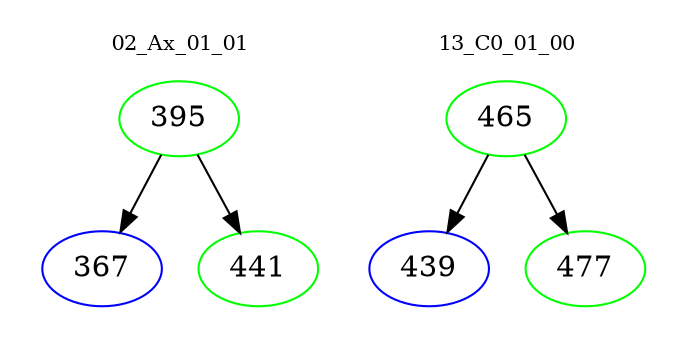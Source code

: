 digraph{
subgraph cluster_0 {
color = white
label = "02_Ax_01_01";
fontsize=10;
T0_395 [label="395", color="green"]
T0_395 -> T0_367 [color="black"]
T0_367 [label="367", color="blue"]
T0_395 -> T0_441 [color="black"]
T0_441 [label="441", color="green"]
}
subgraph cluster_1 {
color = white
label = "13_C0_01_00";
fontsize=10;
T1_465 [label="465", color="green"]
T1_465 -> T1_439 [color="black"]
T1_439 [label="439", color="blue"]
T1_465 -> T1_477 [color="black"]
T1_477 [label="477", color="green"]
}
}
